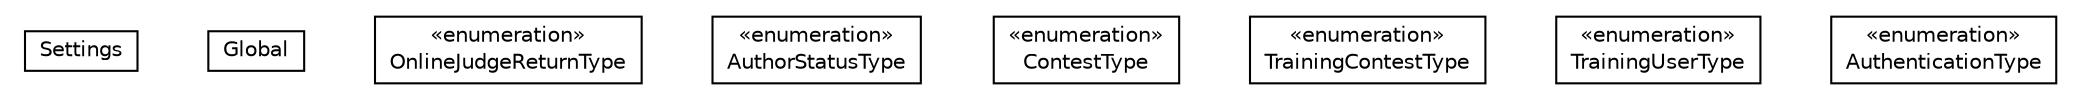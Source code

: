 #!/usr/local/bin/dot
#
# Class diagram 
# Generated by UMLGraph version 5.1 (http://www.umlgraph.org/)
#

digraph G {
	edge [fontname="Helvetica",fontsize=10,labelfontname="Helvetica",labelfontsize=10];
	node [fontname="Helvetica",fontsize=10,shape=plaintext];
	nodesep=0.25;
	ranksep=0.5;
	// cn.edu.uestc.acmicpc.util.settings.Settings
	c2652 [label=<<table title="cn.edu.uestc.acmicpc.util.settings.Settings" border="0" cellborder="1" cellspacing="0" cellpadding="2" port="p" href="./Settings.html">
		<tr><td><table border="0" cellspacing="0" cellpadding="1">
<tr><td align="center" balign="center"> Settings </td></tr>
		</table></td></tr>
		</table>>, fontname="Helvetica", fontcolor="black", fontsize=10.0];
	// cn.edu.uestc.acmicpc.util.settings.Global
	c2653 [label=<<table title="cn.edu.uestc.acmicpc.util.settings.Global" border="0" cellborder="1" cellspacing="0" cellpadding="2" port="p" href="./Global.html">
		<tr><td><table border="0" cellspacing="0" cellpadding="1">
<tr><td align="center" balign="center"> Global </td></tr>
		</table></td></tr>
		</table>>, fontname="Helvetica", fontcolor="black", fontsize=10.0];
	// cn.edu.uestc.acmicpc.util.settings.Global.OnlineJudgeReturnType
	c2654 [label=<<table title="cn.edu.uestc.acmicpc.util.settings.Global.OnlineJudgeReturnType" border="0" cellborder="1" cellspacing="0" cellpadding="2" port="p" href="./Global.OnlineJudgeReturnType.html">
		<tr><td><table border="0" cellspacing="0" cellpadding="1">
<tr><td align="center" balign="center"> &#171;enumeration&#187; </td></tr>
<tr><td align="center" balign="center"> OnlineJudgeReturnType </td></tr>
		</table></td></tr>
		</table>>, fontname="Helvetica", fontcolor="black", fontsize=10.0];
	// cn.edu.uestc.acmicpc.util.settings.Global.AuthorStatusType
	c2655 [label=<<table title="cn.edu.uestc.acmicpc.util.settings.Global.AuthorStatusType" border="0" cellborder="1" cellspacing="0" cellpadding="2" port="p" href="./Global.AuthorStatusType.html">
		<tr><td><table border="0" cellspacing="0" cellpadding="1">
<tr><td align="center" balign="center"> &#171;enumeration&#187; </td></tr>
<tr><td align="center" balign="center"> AuthorStatusType </td></tr>
		</table></td></tr>
		</table>>, fontname="Helvetica", fontcolor="black", fontsize=10.0];
	// cn.edu.uestc.acmicpc.util.settings.Global.ContestType
	c2656 [label=<<table title="cn.edu.uestc.acmicpc.util.settings.Global.ContestType" border="0" cellborder="1" cellspacing="0" cellpadding="2" port="p" href="./Global.ContestType.html">
		<tr><td><table border="0" cellspacing="0" cellpadding="1">
<tr><td align="center" balign="center"> &#171;enumeration&#187; </td></tr>
<tr><td align="center" balign="center"> ContestType </td></tr>
		</table></td></tr>
		</table>>, fontname="Helvetica", fontcolor="black", fontsize=10.0];
	// cn.edu.uestc.acmicpc.util.settings.Global.TrainingContestType
	c2657 [label=<<table title="cn.edu.uestc.acmicpc.util.settings.Global.TrainingContestType" border="0" cellborder="1" cellspacing="0" cellpadding="2" port="p" href="./Global.TrainingContestType.html">
		<tr><td><table border="0" cellspacing="0" cellpadding="1">
<tr><td align="center" balign="center"> &#171;enumeration&#187; </td></tr>
<tr><td align="center" balign="center"> TrainingContestType </td></tr>
		</table></td></tr>
		</table>>, fontname="Helvetica", fontcolor="black", fontsize=10.0];
	// cn.edu.uestc.acmicpc.util.settings.Global.TrainingUserType
	c2658 [label=<<table title="cn.edu.uestc.acmicpc.util.settings.Global.TrainingUserType" border="0" cellborder="1" cellspacing="0" cellpadding="2" port="p" href="./Global.TrainingUserType.html">
		<tr><td><table border="0" cellspacing="0" cellpadding="1">
<tr><td align="center" balign="center"> &#171;enumeration&#187; </td></tr>
<tr><td align="center" balign="center"> TrainingUserType </td></tr>
		</table></td></tr>
		</table>>, fontname="Helvetica", fontcolor="black", fontsize=10.0];
	// cn.edu.uestc.acmicpc.util.settings.Global.AuthenticationType
	c2659 [label=<<table title="cn.edu.uestc.acmicpc.util.settings.Global.AuthenticationType" border="0" cellborder="1" cellspacing="0" cellpadding="2" port="p" href="./Global.AuthenticationType.html">
		<tr><td><table border="0" cellspacing="0" cellpadding="1">
<tr><td align="center" balign="center"> &#171;enumeration&#187; </td></tr>
<tr><td align="center" balign="center"> AuthenticationType </td></tr>
		</table></td></tr>
		</table>>, fontname="Helvetica", fontcolor="black", fontsize=10.0];
}

